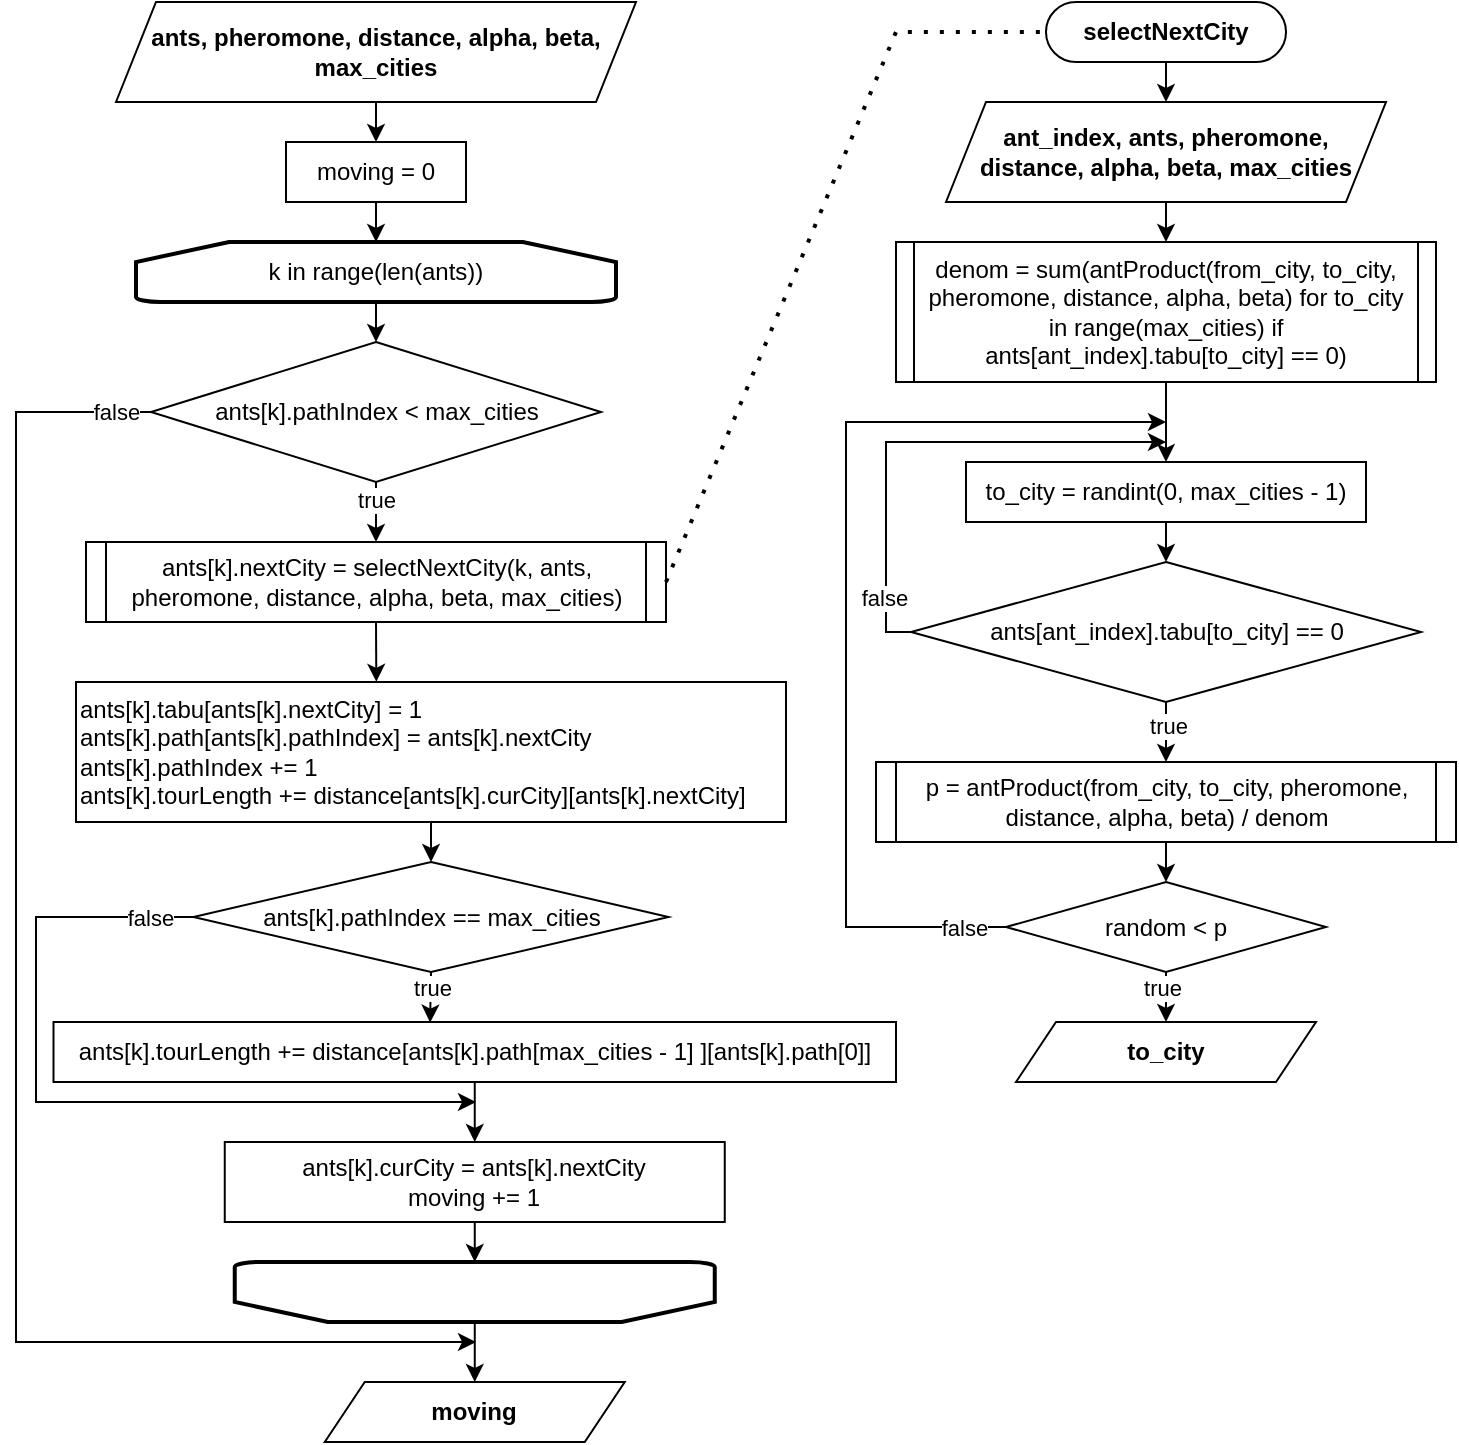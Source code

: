 <mxfile version="21.6.8" type="device">
  <diagram name="Страница — 1" id="BWWWTg9eL4LdB2MZ79qL">
    <mxGraphModel dx="1876" dy="936" grid="1" gridSize="10" guides="1" tooltips="1" connect="1" arrows="1" fold="1" page="1" pageScale="1" pageWidth="827" pageHeight="1169" math="0" shadow="0">
      <root>
        <mxCell id="0" />
        <mxCell id="1" parent="0" />
        <mxCell id="L8xW5El7_bhmFWPwIIop-5" style="edgeStyle=orthogonalEdgeStyle;rounded=0;orthogonalLoop=1;jettySize=auto;html=1;exitX=0.5;exitY=1;exitDx=0;exitDy=0;entryX=0.5;entryY=0;entryDx=0;entryDy=0;" edge="1" parent="1" source="L8xW5El7_bhmFWPwIIop-1" target="L8xW5El7_bhmFWPwIIop-2">
          <mxGeometry relative="1" as="geometry" />
        </mxCell>
        <mxCell id="L8xW5El7_bhmFWPwIIop-1" value="ants, pheromone, distance, alpha, beta, max_cities" style="shape=parallelogram;perimeter=parallelogramPerimeter;whiteSpace=wrap;html=1;fixedSize=1;fontStyle=1" vertex="1" parent="1">
          <mxGeometry x="120" y="110" width="260" height="50" as="geometry" />
        </mxCell>
        <mxCell id="L8xW5El7_bhmFWPwIIop-6" style="edgeStyle=orthogonalEdgeStyle;rounded=0;orthogonalLoop=1;jettySize=auto;html=1;exitX=0.5;exitY=1;exitDx=0;exitDy=0;entryX=0.5;entryY=0;entryDx=0;entryDy=0;entryPerimeter=0;" edge="1" parent="1" source="L8xW5El7_bhmFWPwIIop-2" target="L8xW5El7_bhmFWPwIIop-3">
          <mxGeometry relative="1" as="geometry" />
        </mxCell>
        <mxCell id="L8xW5El7_bhmFWPwIIop-2" value="moving = 0" style="rounded=0;whiteSpace=wrap;html=1;" vertex="1" parent="1">
          <mxGeometry x="205" y="180" width="90" height="30" as="geometry" />
        </mxCell>
        <mxCell id="L8xW5El7_bhmFWPwIIop-8" style="edgeStyle=orthogonalEdgeStyle;rounded=0;orthogonalLoop=1;jettySize=auto;html=1;exitX=0.5;exitY=1;exitDx=0;exitDy=0;exitPerimeter=0;entryX=0.5;entryY=0;entryDx=0;entryDy=0;" edge="1" parent="1" source="L8xW5El7_bhmFWPwIIop-3" target="L8xW5El7_bhmFWPwIIop-7">
          <mxGeometry relative="1" as="geometry" />
        </mxCell>
        <mxCell id="L8xW5El7_bhmFWPwIIop-3" value="k in range(len(ants))" style="strokeWidth=2;html=1;shape=mxgraph.flowchart.loop_limit;whiteSpace=wrap;" vertex="1" parent="1">
          <mxGeometry x="130" y="230" width="240" height="30" as="geometry" />
        </mxCell>
        <mxCell id="L8xW5El7_bhmFWPwIIop-54" style="edgeStyle=orthogonalEdgeStyle;rounded=0;orthogonalLoop=1;jettySize=auto;html=1;exitX=0.5;exitY=0;exitDx=0;exitDy=0;exitPerimeter=0;entryX=0.5;entryY=0;entryDx=0;entryDy=0;" edge="1" parent="1" source="L8xW5El7_bhmFWPwIIop-4" target="L8xW5El7_bhmFWPwIIop-46">
          <mxGeometry relative="1" as="geometry" />
        </mxCell>
        <mxCell id="L8xW5El7_bhmFWPwIIop-4" value="" style="strokeWidth=2;html=1;shape=mxgraph.flowchart.loop_limit;whiteSpace=wrap;rotation=-180;" vertex="1" parent="1">
          <mxGeometry x="179.38" y="740" width="240" height="30" as="geometry" />
        </mxCell>
        <mxCell id="L8xW5El7_bhmFWPwIIop-13" style="edgeStyle=orthogonalEdgeStyle;rounded=0;orthogonalLoop=1;jettySize=auto;html=1;exitX=0.5;exitY=1;exitDx=0;exitDy=0;entryX=0.5;entryY=0;entryDx=0;entryDy=0;" edge="1" parent="1" source="L8xW5El7_bhmFWPwIIop-7" target="L8xW5El7_bhmFWPwIIop-10">
          <mxGeometry relative="1" as="geometry" />
        </mxCell>
        <mxCell id="L8xW5El7_bhmFWPwIIop-47" value="true" style="edgeLabel;html=1;align=center;verticalAlign=middle;resizable=0;points=[];" vertex="1" connectable="0" parent="L8xW5El7_bhmFWPwIIop-13">
          <mxGeometry x="-0.449" relative="1" as="geometry">
            <mxPoint as="offset" />
          </mxGeometry>
        </mxCell>
        <mxCell id="L8xW5El7_bhmFWPwIIop-16" style="edgeStyle=orthogonalEdgeStyle;rounded=0;orthogonalLoop=1;jettySize=auto;html=1;exitX=0;exitY=0.5;exitDx=0;exitDy=0;" edge="1" parent="1" source="L8xW5El7_bhmFWPwIIop-7">
          <mxGeometry relative="1" as="geometry">
            <mxPoint x="300" y="780" as="targetPoint" />
            <Array as="points">
              <mxPoint x="70" y="315" />
              <mxPoint x="70" y="780" />
            </Array>
          </mxGeometry>
        </mxCell>
        <mxCell id="L8xW5El7_bhmFWPwIIop-58" value="false" style="edgeLabel;html=1;align=center;verticalAlign=middle;resizable=0;points=[];" vertex="1" connectable="0" parent="L8xW5El7_bhmFWPwIIop-16">
          <mxGeometry x="-0.956" y="2" relative="1" as="geometry">
            <mxPoint x="-1" y="-2" as="offset" />
          </mxGeometry>
        </mxCell>
        <mxCell id="L8xW5El7_bhmFWPwIIop-7" value="ants[k].pathIndex &amp;lt; max_cities" style="rhombus;whiteSpace=wrap;html=1;" vertex="1" parent="1">
          <mxGeometry x="137.5" y="280" width="225" height="70" as="geometry" />
        </mxCell>
        <mxCell id="L8xW5El7_bhmFWPwIIop-20" style="edgeStyle=orthogonalEdgeStyle;rounded=0;orthogonalLoop=1;jettySize=auto;html=1;exitX=0.5;exitY=1;exitDx=0;exitDy=0;entryX=0.5;entryY=0;entryDx=0;entryDy=0;" edge="1" parent="1" source="L8xW5El7_bhmFWPwIIop-9" target="L8xW5El7_bhmFWPwIIop-19">
          <mxGeometry relative="1" as="geometry" />
        </mxCell>
        <mxCell id="L8xW5El7_bhmFWPwIIop-9" value="to_city = randint(0, max_cities - 1)" style="rounded=0;whiteSpace=wrap;html=1;" vertex="1" parent="1">
          <mxGeometry x="545" y="340" width="200" height="30" as="geometry" />
        </mxCell>
        <mxCell id="L8xW5El7_bhmFWPwIIop-48" style="edgeStyle=orthogonalEdgeStyle;rounded=0;orthogonalLoop=1;jettySize=auto;html=1;exitX=0.5;exitY=1;exitDx=0;exitDy=0;entryX=0.423;entryY=-0.001;entryDx=0;entryDy=0;entryPerimeter=0;" edge="1" parent="1" source="L8xW5El7_bhmFWPwIIop-10" target="L8xW5El7_bhmFWPwIIop-38">
          <mxGeometry relative="1" as="geometry" />
        </mxCell>
        <mxCell id="L8xW5El7_bhmFWPwIIop-10" value="ants[k].nextCity = selectNextCity(k, ants, pheromone, distance, alpha, beta, max_cities)" style="shape=process;whiteSpace=wrap;html=1;backgroundOutline=1;size=0.034;" vertex="1" parent="1">
          <mxGeometry x="105" y="380" width="290" height="40" as="geometry" />
        </mxCell>
        <mxCell id="L8xW5El7_bhmFWPwIIop-15" style="edgeStyle=orthogonalEdgeStyle;rounded=0;orthogonalLoop=1;jettySize=auto;html=1;exitX=0.5;exitY=1;exitDx=0;exitDy=0;entryX=0.5;entryY=0;entryDx=0;entryDy=0;" edge="1" parent="1" source="L8xW5El7_bhmFWPwIIop-11" target="L8xW5El7_bhmFWPwIIop-14">
          <mxGeometry relative="1" as="geometry" />
        </mxCell>
        <mxCell id="L8xW5El7_bhmFWPwIIop-11" value="selectNextCity" style="rounded=1;whiteSpace=wrap;html=1;fontStyle=1;arcSize=50;" vertex="1" parent="1">
          <mxGeometry x="585" y="110" width="120" height="30" as="geometry" />
        </mxCell>
        <mxCell id="L8xW5El7_bhmFWPwIIop-12" value="" style="endArrow=none;dashed=1;html=1;dashPattern=1 3;strokeWidth=2;rounded=0;exitX=1;exitY=0.5;exitDx=0;exitDy=0;entryX=0;entryY=0.5;entryDx=0;entryDy=0;" edge="1" parent="1" source="L8xW5El7_bhmFWPwIIop-10" target="L8xW5El7_bhmFWPwIIop-11">
          <mxGeometry width="50" height="50" relative="1" as="geometry">
            <mxPoint x="420" y="390" as="sourcePoint" />
            <mxPoint x="595" y="310" as="targetPoint" />
            <Array as="points">
              <mxPoint x="510" y="125" />
            </Array>
          </mxGeometry>
        </mxCell>
        <mxCell id="L8xW5El7_bhmFWPwIIop-18" style="edgeStyle=orthogonalEdgeStyle;rounded=0;orthogonalLoop=1;jettySize=auto;html=1;exitX=0.5;exitY=1;exitDx=0;exitDy=0;entryX=0.5;entryY=0;entryDx=0;entryDy=0;" edge="1" parent="1" source="L8xW5El7_bhmFWPwIIop-14" target="L8xW5El7_bhmFWPwIIop-23">
          <mxGeometry relative="1" as="geometry" />
        </mxCell>
        <mxCell id="L8xW5El7_bhmFWPwIIop-14" value="ant_index, ants, pheromone, distance, alpha, beta, max_cities" style="shape=parallelogram;perimeter=parallelogramPerimeter;whiteSpace=wrap;html=1;fixedSize=1;fontStyle=1" vertex="1" parent="1">
          <mxGeometry x="535" y="160" width="220" height="50" as="geometry" />
        </mxCell>
        <mxCell id="L8xW5El7_bhmFWPwIIop-21" style="edgeStyle=orthogonalEdgeStyle;rounded=0;orthogonalLoop=1;jettySize=auto;html=1;exitX=0.5;exitY=1;exitDx=0;exitDy=0;entryX=0.5;entryY=0;entryDx=0;entryDy=0;" edge="1" parent="1" source="L8xW5El7_bhmFWPwIIop-19" target="L8xW5El7_bhmFWPwIIop-22">
          <mxGeometry relative="1" as="geometry">
            <mxPoint x="645" y="480" as="targetPoint" />
          </mxGeometry>
        </mxCell>
        <mxCell id="L8xW5El7_bhmFWPwIIop-32" value="true" style="edgeLabel;html=1;align=center;verticalAlign=middle;resizable=0;points=[];" vertex="1" connectable="0" parent="L8xW5El7_bhmFWPwIIop-21">
          <mxGeometry x="-0.222" y="1" relative="1" as="geometry">
            <mxPoint as="offset" />
          </mxGeometry>
        </mxCell>
        <mxCell id="L8xW5El7_bhmFWPwIIop-33" style="edgeStyle=orthogonalEdgeStyle;rounded=0;orthogonalLoop=1;jettySize=auto;html=1;exitX=0;exitY=0.5;exitDx=0;exitDy=0;" edge="1" parent="1" source="L8xW5El7_bhmFWPwIIop-19">
          <mxGeometry relative="1" as="geometry">
            <mxPoint x="645" y="330" as="targetPoint" />
            <Array as="points">
              <mxPoint x="505" y="425" />
              <mxPoint x="505" y="330" />
            </Array>
          </mxGeometry>
        </mxCell>
        <mxCell id="L8xW5El7_bhmFWPwIIop-34" value="false" style="edgeLabel;html=1;align=center;verticalAlign=middle;resizable=0;points=[];" vertex="1" connectable="0" parent="L8xW5El7_bhmFWPwIIop-33">
          <mxGeometry x="-0.757" y="1" relative="1" as="geometry">
            <mxPoint as="offset" />
          </mxGeometry>
        </mxCell>
        <mxCell id="L8xW5El7_bhmFWPwIIop-19" value="ants[ant_index].tabu[to_city] == 0" style="rhombus;whiteSpace=wrap;html=1;" vertex="1" parent="1">
          <mxGeometry x="517.5" y="390" width="255" height="70" as="geometry" />
        </mxCell>
        <mxCell id="L8xW5El7_bhmFWPwIIop-25" style="edgeStyle=orthogonalEdgeStyle;rounded=0;orthogonalLoop=1;jettySize=auto;html=1;exitX=0.5;exitY=1;exitDx=0;exitDy=0;entryX=0.5;entryY=0;entryDx=0;entryDy=0;" edge="1" parent="1" source="L8xW5El7_bhmFWPwIIop-22" target="L8xW5El7_bhmFWPwIIop-24">
          <mxGeometry relative="1" as="geometry" />
        </mxCell>
        <mxCell id="L8xW5El7_bhmFWPwIIop-22" value="p = antProduct(from_city, to_city, pheromone, distance, alpha, beta) / denom" style="shape=process;whiteSpace=wrap;html=1;backgroundOutline=1;size=0.034;" vertex="1" parent="1">
          <mxGeometry x="500" y="490" width="290" height="40" as="geometry" />
        </mxCell>
        <mxCell id="L8xW5El7_bhmFWPwIIop-31" style="edgeStyle=orthogonalEdgeStyle;rounded=0;orthogonalLoop=1;jettySize=auto;html=1;exitX=0.5;exitY=1;exitDx=0;exitDy=0;entryX=0.5;entryY=0;entryDx=0;entryDy=0;" edge="1" parent="1" source="L8xW5El7_bhmFWPwIIop-23" target="L8xW5El7_bhmFWPwIIop-9">
          <mxGeometry relative="1" as="geometry" />
        </mxCell>
        <mxCell id="L8xW5El7_bhmFWPwIIop-23" value="denom =&amp;nbsp;sum(antProduct(from_city, to_city, pheromone, distance, alpha, beta) for to_city in range(max_cities) if ants[ant_index].tabu[to_city] == 0)" style="shape=process;whiteSpace=wrap;html=1;backgroundOutline=1;size=0.034;" vertex="1" parent="1">
          <mxGeometry x="510" y="230" width="270" height="70" as="geometry" />
        </mxCell>
        <mxCell id="L8xW5El7_bhmFWPwIIop-28" style="edgeStyle=orthogonalEdgeStyle;rounded=0;orthogonalLoop=1;jettySize=auto;html=1;exitX=0.5;exitY=1;exitDx=0;exitDy=0;entryX=0.5;entryY=0;entryDx=0;entryDy=0;" edge="1" parent="1" source="L8xW5El7_bhmFWPwIIop-24" target="L8xW5El7_bhmFWPwIIop-27">
          <mxGeometry relative="1" as="geometry" />
        </mxCell>
        <mxCell id="L8xW5El7_bhmFWPwIIop-29" value="true" style="edgeLabel;html=1;align=center;verticalAlign=middle;resizable=0;points=[];" vertex="1" connectable="0" parent="L8xW5El7_bhmFWPwIIop-28">
          <mxGeometry x="-0.376" y="-2" relative="1" as="geometry">
            <mxPoint as="offset" />
          </mxGeometry>
        </mxCell>
        <mxCell id="L8xW5El7_bhmFWPwIIop-35" style="edgeStyle=orthogonalEdgeStyle;rounded=0;orthogonalLoop=1;jettySize=auto;html=1;exitX=0;exitY=0.5;exitDx=0;exitDy=0;" edge="1" parent="1" source="L8xW5El7_bhmFWPwIIop-24">
          <mxGeometry relative="1" as="geometry">
            <mxPoint x="645" y="319.048" as="targetPoint" />
            <Array as="points">
              <mxPoint x="485" y="573" />
              <mxPoint x="485" y="320" />
              <mxPoint x="645" y="320" />
            </Array>
          </mxGeometry>
        </mxCell>
        <mxCell id="L8xW5El7_bhmFWPwIIop-36" value="false" style="edgeLabel;html=1;align=center;verticalAlign=middle;resizable=0;points=[];" vertex="1" connectable="0" parent="L8xW5El7_bhmFWPwIIop-35">
          <mxGeometry x="-0.915" relative="1" as="geometry">
            <mxPoint as="offset" />
          </mxGeometry>
        </mxCell>
        <mxCell id="L8xW5El7_bhmFWPwIIop-24" value="random &amp;lt; p" style="rhombus;whiteSpace=wrap;html=1;" vertex="1" parent="1">
          <mxGeometry x="565" y="550" width="160" height="45" as="geometry" />
        </mxCell>
        <mxCell id="L8xW5El7_bhmFWPwIIop-27" value="to_city" style="shape=parallelogram;perimeter=parallelogramPerimeter;whiteSpace=wrap;html=1;fixedSize=1;fontStyle=1" vertex="1" parent="1">
          <mxGeometry x="570" y="620" width="150" height="30" as="geometry" />
        </mxCell>
        <mxCell id="L8xW5El7_bhmFWPwIIop-50" style="edgeStyle=orthogonalEdgeStyle;rounded=0;orthogonalLoop=1;jettySize=auto;html=1;exitX=0.5;exitY=1;exitDx=0;exitDy=0;entryX=0.5;entryY=0;entryDx=0;entryDy=0;" edge="1" parent="1" source="L8xW5El7_bhmFWPwIIop-38" target="L8xW5El7_bhmFWPwIIop-43">
          <mxGeometry relative="1" as="geometry" />
        </mxCell>
        <mxCell id="L8xW5El7_bhmFWPwIIop-38" value="ants[k].tabu[ants[k].nextCity] = 1&lt;br&gt;ants[k].path[ants[k].pathIndex] = ants[k].nextCity&lt;br&gt;&lt;div style=&quot;&quot;&gt;&lt;span style=&quot;background-color: initial;&quot;&gt;ants[k].pathIndex += 1&lt;/span&gt;&lt;/div&gt;ants[k].tourLength += distance[ants[k].curCity][ants[k].nextCity]" style="rounded=0;whiteSpace=wrap;html=1;align=left;" vertex="1" parent="1">
          <mxGeometry x="100" y="450" width="355" height="70" as="geometry" />
        </mxCell>
        <mxCell id="L8xW5El7_bhmFWPwIIop-51" style="edgeStyle=orthogonalEdgeStyle;rounded=0;orthogonalLoop=1;jettySize=auto;html=1;exitX=0.5;exitY=1;exitDx=0;exitDy=0;entryX=0.447;entryY=0.01;entryDx=0;entryDy=0;entryPerimeter=0;" edge="1" parent="1" source="L8xW5El7_bhmFWPwIIop-43" target="L8xW5El7_bhmFWPwIIop-44">
          <mxGeometry relative="1" as="geometry" />
        </mxCell>
        <mxCell id="L8xW5El7_bhmFWPwIIop-52" value="true" style="edgeLabel;html=1;align=center;verticalAlign=middle;resizable=0;points=[];" vertex="1" connectable="0" parent="L8xW5El7_bhmFWPwIIop-51">
          <mxGeometry x="-0.397" y="1" relative="1" as="geometry">
            <mxPoint as="offset" />
          </mxGeometry>
        </mxCell>
        <mxCell id="L8xW5El7_bhmFWPwIIop-53" style="edgeStyle=orthogonalEdgeStyle;rounded=0;orthogonalLoop=1;jettySize=auto;html=1;exitX=0;exitY=0.5;exitDx=0;exitDy=0;" edge="1" parent="1" source="L8xW5El7_bhmFWPwIIop-43">
          <mxGeometry relative="1" as="geometry">
            <mxPoint x="300" y="660" as="targetPoint" />
            <Array as="points">
              <mxPoint x="80" y="567" />
              <mxPoint x="80" y="660" />
            </Array>
          </mxGeometry>
        </mxCell>
        <mxCell id="L8xW5El7_bhmFWPwIIop-59" value="false" style="edgeLabel;html=1;align=center;verticalAlign=middle;resizable=0;points=[];" vertex="1" connectable="0" parent="L8xW5El7_bhmFWPwIIop-53">
          <mxGeometry x="-0.887" relative="1" as="geometry">
            <mxPoint as="offset" />
          </mxGeometry>
        </mxCell>
        <mxCell id="L8xW5El7_bhmFWPwIIop-43" value="ants[k].pathIndex == max_cities" style="rhombus;whiteSpace=wrap;html=1;" vertex="1" parent="1">
          <mxGeometry x="158.75" y="540" width="237.5" height="55" as="geometry" />
        </mxCell>
        <mxCell id="L8xW5El7_bhmFWPwIIop-56" style="edgeStyle=orthogonalEdgeStyle;rounded=0;orthogonalLoop=1;jettySize=auto;html=1;exitX=0.5;exitY=1;exitDx=0;exitDy=0;entryX=0.5;entryY=0;entryDx=0;entryDy=0;" edge="1" parent="1" source="L8xW5El7_bhmFWPwIIop-44" target="L8xW5El7_bhmFWPwIIop-55">
          <mxGeometry relative="1" as="geometry" />
        </mxCell>
        <mxCell id="L8xW5El7_bhmFWPwIIop-44" value="ants[k].tourLength += distance[ants[k].path[max_cities - 1] ][ants[k].path[0]]&lt;br&gt;" style="rounded=0;whiteSpace=wrap;html=1;" vertex="1" parent="1">
          <mxGeometry x="88.75" y="620" width="421.25" height="30" as="geometry" />
        </mxCell>
        <mxCell id="L8xW5El7_bhmFWPwIIop-46" value="moving" style="shape=parallelogram;perimeter=parallelogramPerimeter;whiteSpace=wrap;html=1;fixedSize=1;fontStyle=1" vertex="1" parent="1">
          <mxGeometry x="224.38" y="800" width="150" height="30" as="geometry" />
        </mxCell>
        <mxCell id="L8xW5El7_bhmFWPwIIop-57" style="edgeStyle=orthogonalEdgeStyle;rounded=0;orthogonalLoop=1;jettySize=auto;html=1;exitX=0.5;exitY=1;exitDx=0;exitDy=0;entryX=0.5;entryY=1;entryDx=0;entryDy=0;entryPerimeter=0;" edge="1" parent="1" source="L8xW5El7_bhmFWPwIIop-55" target="L8xW5El7_bhmFWPwIIop-4">
          <mxGeometry relative="1" as="geometry" />
        </mxCell>
        <mxCell id="L8xW5El7_bhmFWPwIIop-55" value="ants[k].curCity = ants[k].nextCity&lt;br style=&quot;border-color: var(--border-color);&quot;&gt;moving += 1" style="rounded=0;whiteSpace=wrap;html=1;" vertex="1" parent="1">
          <mxGeometry x="174.38" y="680" width="250" height="40" as="geometry" />
        </mxCell>
      </root>
    </mxGraphModel>
  </diagram>
</mxfile>
